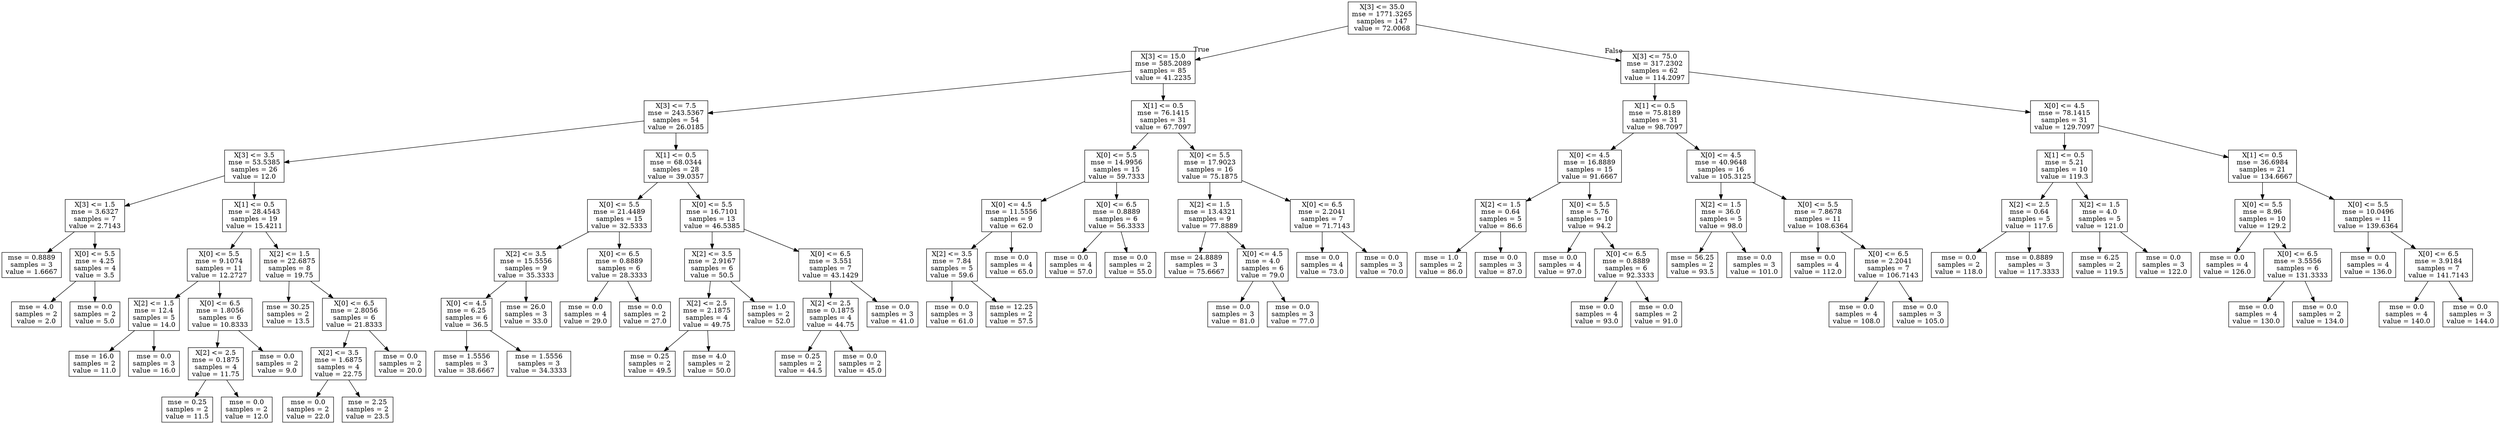 digraph Tree {
node [shape=box] ;
0 [label="X[3] <= 35.0\nmse = 1771.3265\nsamples = 147\nvalue = 72.0068"] ;
1 [label="X[3] <= 15.0\nmse = 585.2089\nsamples = 85\nvalue = 41.2235"] ;
0 -> 1 [labeldistance=2.5, labelangle=45, headlabel="True"] ;
2 [label="X[3] <= 7.5\nmse = 243.5367\nsamples = 54\nvalue = 26.0185"] ;
1 -> 2 ;
3 [label="X[3] <= 3.5\nmse = 53.5385\nsamples = 26\nvalue = 12.0"] ;
2 -> 3 ;
4 [label="X[3] <= 1.5\nmse = 3.6327\nsamples = 7\nvalue = 2.7143"] ;
3 -> 4 ;
5 [label="mse = 0.8889\nsamples = 3\nvalue = 1.6667"] ;
4 -> 5 ;
6 [label="X[0] <= 5.5\nmse = 4.25\nsamples = 4\nvalue = 3.5"] ;
4 -> 6 ;
7 [label="mse = 4.0\nsamples = 2\nvalue = 2.0"] ;
6 -> 7 ;
8 [label="mse = 0.0\nsamples = 2\nvalue = 5.0"] ;
6 -> 8 ;
9 [label="X[1] <= 0.5\nmse = 28.4543\nsamples = 19\nvalue = 15.4211"] ;
3 -> 9 ;
10 [label="X[0] <= 5.5\nmse = 9.1074\nsamples = 11\nvalue = 12.2727"] ;
9 -> 10 ;
11 [label="X[2] <= 1.5\nmse = 12.4\nsamples = 5\nvalue = 14.0"] ;
10 -> 11 ;
12 [label="mse = 16.0\nsamples = 2\nvalue = 11.0"] ;
11 -> 12 ;
13 [label="mse = 0.0\nsamples = 3\nvalue = 16.0"] ;
11 -> 13 ;
14 [label="X[0] <= 6.5\nmse = 1.8056\nsamples = 6\nvalue = 10.8333"] ;
10 -> 14 ;
15 [label="X[2] <= 2.5\nmse = 0.1875\nsamples = 4\nvalue = 11.75"] ;
14 -> 15 ;
16 [label="mse = 0.25\nsamples = 2\nvalue = 11.5"] ;
15 -> 16 ;
17 [label="mse = 0.0\nsamples = 2\nvalue = 12.0"] ;
15 -> 17 ;
18 [label="mse = 0.0\nsamples = 2\nvalue = 9.0"] ;
14 -> 18 ;
19 [label="X[2] <= 1.5\nmse = 22.6875\nsamples = 8\nvalue = 19.75"] ;
9 -> 19 ;
20 [label="mse = 30.25\nsamples = 2\nvalue = 13.5"] ;
19 -> 20 ;
21 [label="X[0] <= 6.5\nmse = 2.8056\nsamples = 6\nvalue = 21.8333"] ;
19 -> 21 ;
22 [label="X[2] <= 3.5\nmse = 1.6875\nsamples = 4\nvalue = 22.75"] ;
21 -> 22 ;
23 [label="mse = 0.0\nsamples = 2\nvalue = 22.0"] ;
22 -> 23 ;
24 [label="mse = 2.25\nsamples = 2\nvalue = 23.5"] ;
22 -> 24 ;
25 [label="mse = 0.0\nsamples = 2\nvalue = 20.0"] ;
21 -> 25 ;
26 [label="X[1] <= 0.5\nmse = 68.0344\nsamples = 28\nvalue = 39.0357"] ;
2 -> 26 ;
27 [label="X[0] <= 5.5\nmse = 21.4489\nsamples = 15\nvalue = 32.5333"] ;
26 -> 27 ;
28 [label="X[2] <= 3.5\nmse = 15.5556\nsamples = 9\nvalue = 35.3333"] ;
27 -> 28 ;
29 [label="X[0] <= 4.5\nmse = 6.25\nsamples = 6\nvalue = 36.5"] ;
28 -> 29 ;
30 [label="mse = 1.5556\nsamples = 3\nvalue = 38.6667"] ;
29 -> 30 ;
31 [label="mse = 1.5556\nsamples = 3\nvalue = 34.3333"] ;
29 -> 31 ;
32 [label="mse = 26.0\nsamples = 3\nvalue = 33.0"] ;
28 -> 32 ;
33 [label="X[0] <= 6.5\nmse = 0.8889\nsamples = 6\nvalue = 28.3333"] ;
27 -> 33 ;
34 [label="mse = 0.0\nsamples = 4\nvalue = 29.0"] ;
33 -> 34 ;
35 [label="mse = 0.0\nsamples = 2\nvalue = 27.0"] ;
33 -> 35 ;
36 [label="X[0] <= 5.5\nmse = 16.7101\nsamples = 13\nvalue = 46.5385"] ;
26 -> 36 ;
37 [label="X[2] <= 3.5\nmse = 2.9167\nsamples = 6\nvalue = 50.5"] ;
36 -> 37 ;
38 [label="X[2] <= 2.5\nmse = 2.1875\nsamples = 4\nvalue = 49.75"] ;
37 -> 38 ;
39 [label="mse = 0.25\nsamples = 2\nvalue = 49.5"] ;
38 -> 39 ;
40 [label="mse = 4.0\nsamples = 2\nvalue = 50.0"] ;
38 -> 40 ;
41 [label="mse = 1.0\nsamples = 2\nvalue = 52.0"] ;
37 -> 41 ;
42 [label="X[0] <= 6.5\nmse = 3.551\nsamples = 7\nvalue = 43.1429"] ;
36 -> 42 ;
43 [label="X[2] <= 2.5\nmse = 0.1875\nsamples = 4\nvalue = 44.75"] ;
42 -> 43 ;
44 [label="mse = 0.25\nsamples = 2\nvalue = 44.5"] ;
43 -> 44 ;
45 [label="mse = 0.0\nsamples = 2\nvalue = 45.0"] ;
43 -> 45 ;
46 [label="mse = 0.0\nsamples = 3\nvalue = 41.0"] ;
42 -> 46 ;
47 [label="X[1] <= 0.5\nmse = 76.1415\nsamples = 31\nvalue = 67.7097"] ;
1 -> 47 ;
48 [label="X[0] <= 5.5\nmse = 14.9956\nsamples = 15\nvalue = 59.7333"] ;
47 -> 48 ;
49 [label="X[0] <= 4.5\nmse = 11.5556\nsamples = 9\nvalue = 62.0"] ;
48 -> 49 ;
50 [label="X[2] <= 3.5\nmse = 7.84\nsamples = 5\nvalue = 59.6"] ;
49 -> 50 ;
51 [label="mse = 0.0\nsamples = 3\nvalue = 61.0"] ;
50 -> 51 ;
52 [label="mse = 12.25\nsamples = 2\nvalue = 57.5"] ;
50 -> 52 ;
53 [label="mse = 0.0\nsamples = 4\nvalue = 65.0"] ;
49 -> 53 ;
54 [label="X[0] <= 6.5\nmse = 0.8889\nsamples = 6\nvalue = 56.3333"] ;
48 -> 54 ;
55 [label="mse = 0.0\nsamples = 4\nvalue = 57.0"] ;
54 -> 55 ;
56 [label="mse = 0.0\nsamples = 2\nvalue = 55.0"] ;
54 -> 56 ;
57 [label="X[0] <= 5.5\nmse = 17.9023\nsamples = 16\nvalue = 75.1875"] ;
47 -> 57 ;
58 [label="X[2] <= 1.5\nmse = 13.4321\nsamples = 9\nvalue = 77.8889"] ;
57 -> 58 ;
59 [label="mse = 24.8889\nsamples = 3\nvalue = 75.6667"] ;
58 -> 59 ;
60 [label="X[0] <= 4.5\nmse = 4.0\nsamples = 6\nvalue = 79.0"] ;
58 -> 60 ;
61 [label="mse = 0.0\nsamples = 3\nvalue = 81.0"] ;
60 -> 61 ;
62 [label="mse = 0.0\nsamples = 3\nvalue = 77.0"] ;
60 -> 62 ;
63 [label="X[0] <= 6.5\nmse = 2.2041\nsamples = 7\nvalue = 71.7143"] ;
57 -> 63 ;
64 [label="mse = 0.0\nsamples = 4\nvalue = 73.0"] ;
63 -> 64 ;
65 [label="mse = 0.0\nsamples = 3\nvalue = 70.0"] ;
63 -> 65 ;
66 [label="X[3] <= 75.0\nmse = 317.2302\nsamples = 62\nvalue = 114.2097"] ;
0 -> 66 [labeldistance=2.5, labelangle=-45, headlabel="False"] ;
67 [label="X[1] <= 0.5\nmse = 75.8189\nsamples = 31\nvalue = 98.7097"] ;
66 -> 67 ;
68 [label="X[0] <= 4.5\nmse = 16.8889\nsamples = 15\nvalue = 91.6667"] ;
67 -> 68 ;
69 [label="X[2] <= 1.5\nmse = 0.64\nsamples = 5\nvalue = 86.6"] ;
68 -> 69 ;
70 [label="mse = 1.0\nsamples = 2\nvalue = 86.0"] ;
69 -> 70 ;
71 [label="mse = 0.0\nsamples = 3\nvalue = 87.0"] ;
69 -> 71 ;
72 [label="X[0] <= 5.5\nmse = 5.76\nsamples = 10\nvalue = 94.2"] ;
68 -> 72 ;
73 [label="mse = 0.0\nsamples = 4\nvalue = 97.0"] ;
72 -> 73 ;
74 [label="X[0] <= 6.5\nmse = 0.8889\nsamples = 6\nvalue = 92.3333"] ;
72 -> 74 ;
75 [label="mse = 0.0\nsamples = 4\nvalue = 93.0"] ;
74 -> 75 ;
76 [label="mse = 0.0\nsamples = 2\nvalue = 91.0"] ;
74 -> 76 ;
77 [label="X[0] <= 4.5\nmse = 40.9648\nsamples = 16\nvalue = 105.3125"] ;
67 -> 77 ;
78 [label="X[2] <= 1.5\nmse = 36.0\nsamples = 5\nvalue = 98.0"] ;
77 -> 78 ;
79 [label="mse = 56.25\nsamples = 2\nvalue = 93.5"] ;
78 -> 79 ;
80 [label="mse = 0.0\nsamples = 3\nvalue = 101.0"] ;
78 -> 80 ;
81 [label="X[0] <= 5.5\nmse = 7.8678\nsamples = 11\nvalue = 108.6364"] ;
77 -> 81 ;
82 [label="mse = 0.0\nsamples = 4\nvalue = 112.0"] ;
81 -> 82 ;
83 [label="X[0] <= 6.5\nmse = 2.2041\nsamples = 7\nvalue = 106.7143"] ;
81 -> 83 ;
84 [label="mse = 0.0\nsamples = 4\nvalue = 108.0"] ;
83 -> 84 ;
85 [label="mse = 0.0\nsamples = 3\nvalue = 105.0"] ;
83 -> 85 ;
86 [label="X[0] <= 4.5\nmse = 78.1415\nsamples = 31\nvalue = 129.7097"] ;
66 -> 86 ;
87 [label="X[1] <= 0.5\nmse = 5.21\nsamples = 10\nvalue = 119.3"] ;
86 -> 87 ;
88 [label="X[2] <= 2.5\nmse = 0.64\nsamples = 5\nvalue = 117.6"] ;
87 -> 88 ;
89 [label="mse = 0.0\nsamples = 2\nvalue = 118.0"] ;
88 -> 89 ;
90 [label="mse = 0.8889\nsamples = 3\nvalue = 117.3333"] ;
88 -> 90 ;
91 [label="X[2] <= 1.5\nmse = 4.0\nsamples = 5\nvalue = 121.0"] ;
87 -> 91 ;
92 [label="mse = 6.25\nsamples = 2\nvalue = 119.5"] ;
91 -> 92 ;
93 [label="mse = 0.0\nsamples = 3\nvalue = 122.0"] ;
91 -> 93 ;
94 [label="X[1] <= 0.5\nmse = 36.6984\nsamples = 21\nvalue = 134.6667"] ;
86 -> 94 ;
95 [label="X[0] <= 5.5\nmse = 8.96\nsamples = 10\nvalue = 129.2"] ;
94 -> 95 ;
96 [label="mse = 0.0\nsamples = 4\nvalue = 126.0"] ;
95 -> 96 ;
97 [label="X[0] <= 6.5\nmse = 3.5556\nsamples = 6\nvalue = 131.3333"] ;
95 -> 97 ;
98 [label="mse = 0.0\nsamples = 4\nvalue = 130.0"] ;
97 -> 98 ;
99 [label="mse = 0.0\nsamples = 2\nvalue = 134.0"] ;
97 -> 99 ;
100 [label="X[0] <= 5.5\nmse = 10.0496\nsamples = 11\nvalue = 139.6364"] ;
94 -> 100 ;
101 [label="mse = 0.0\nsamples = 4\nvalue = 136.0"] ;
100 -> 101 ;
102 [label="X[0] <= 6.5\nmse = 3.9184\nsamples = 7\nvalue = 141.7143"] ;
100 -> 102 ;
103 [label="mse = 0.0\nsamples = 4\nvalue = 140.0"] ;
102 -> 103 ;
104 [label="mse = 0.0\nsamples = 3\nvalue = 144.0"] ;
102 -> 104 ;
}
